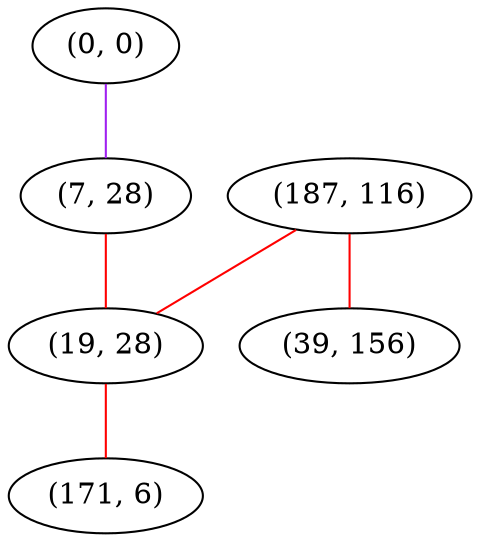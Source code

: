 graph "" {
"(0, 0)";
"(187, 116)";
"(39, 156)";
"(7, 28)";
"(19, 28)";
"(171, 6)";
"(0, 0)" -- "(7, 28)"  [color=purple, key=0, weight=4];
"(187, 116)" -- "(39, 156)"  [color=red, key=0, weight=1];
"(187, 116)" -- "(19, 28)"  [color=red, key=0, weight=1];
"(7, 28)" -- "(19, 28)"  [color=red, key=0, weight=1];
"(19, 28)" -- "(171, 6)"  [color=red, key=0, weight=1];
}
